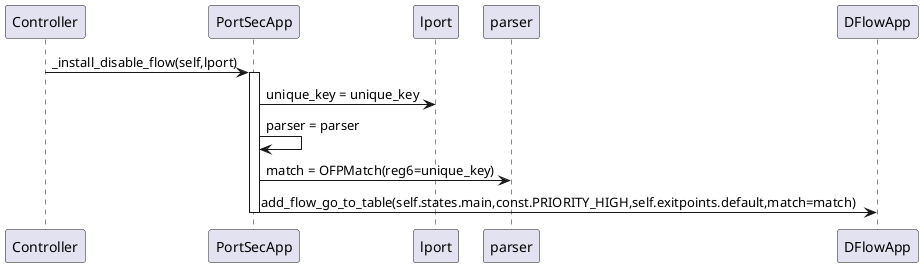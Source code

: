 @startuml  install disable flow
Controller->PortSecApp:_install_disable_flow(self,lport)
activate PortSecApp
PortSecApp->lport:unique_key = unique_key
PortSecApp->PortSecApp:parser = parser

' # Send packets to next table directly
PortSecApp->parser:match = OFPMatch(reg6=unique_key)
PortSecApp->DFlowApp:add_flow_go_to_table(self.states.main,const.PRIORITY_HIGH,self.exitpoints.default,match=match)
deactivate
@enduml